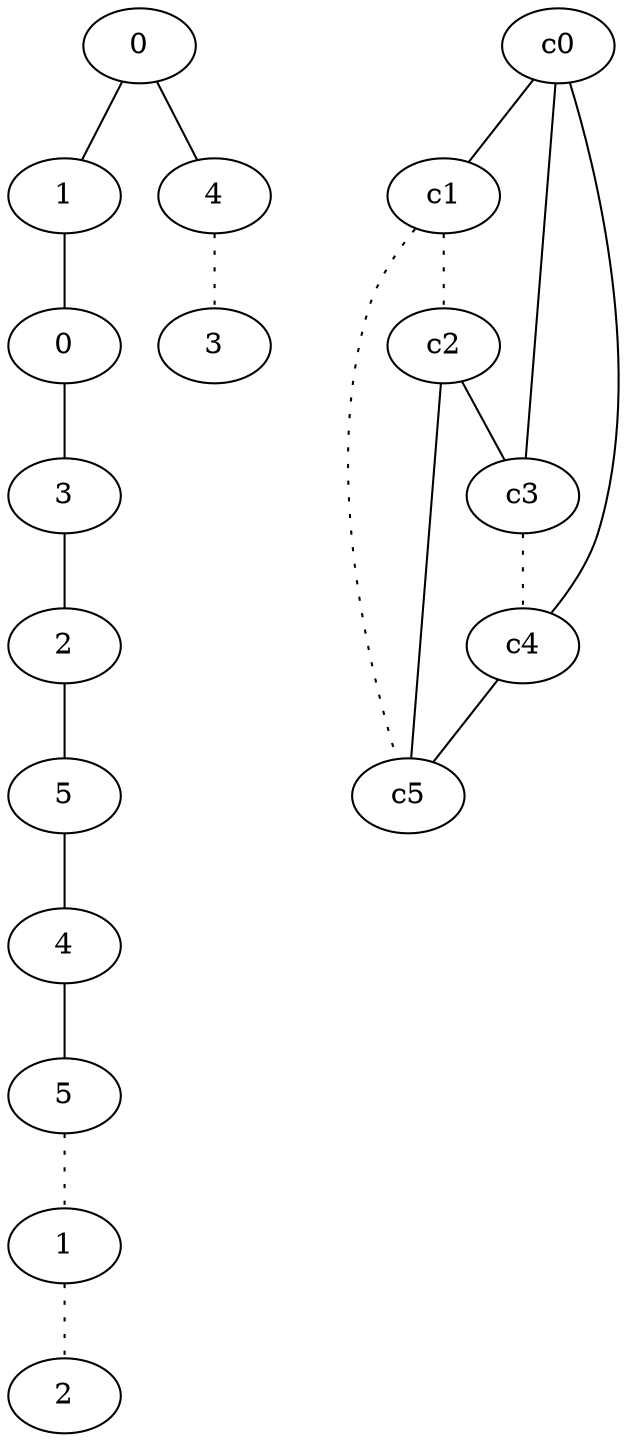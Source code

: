 graph {
a0[label=0];
a1[label=1];
a2[label=0];
a3[label=3];
a4[label=2];
a5[label=5];
a6[label=4];
a7[label=5];
a8[label=1];
a9[label=2];
a10[label=4];
a11[label=3];
a0 -- a1;
a0 -- a10;
a1 -- a2;
a2 -- a3;
a3 -- a4;
a4 -- a5;
a5 -- a6;
a6 -- a7;
a7 -- a8 [style=dotted];
a8 -- a9 [style=dotted];
a10 -- a11 [style=dotted];
c0 -- c1;
c0 -- c3;
c0 -- c4;
c1 -- c2 [style=dotted];
c1 -- c5 [style=dotted];
c2 -- c3;
c2 -- c5;
c3 -- c4 [style=dotted];
c4 -- c5;
}
